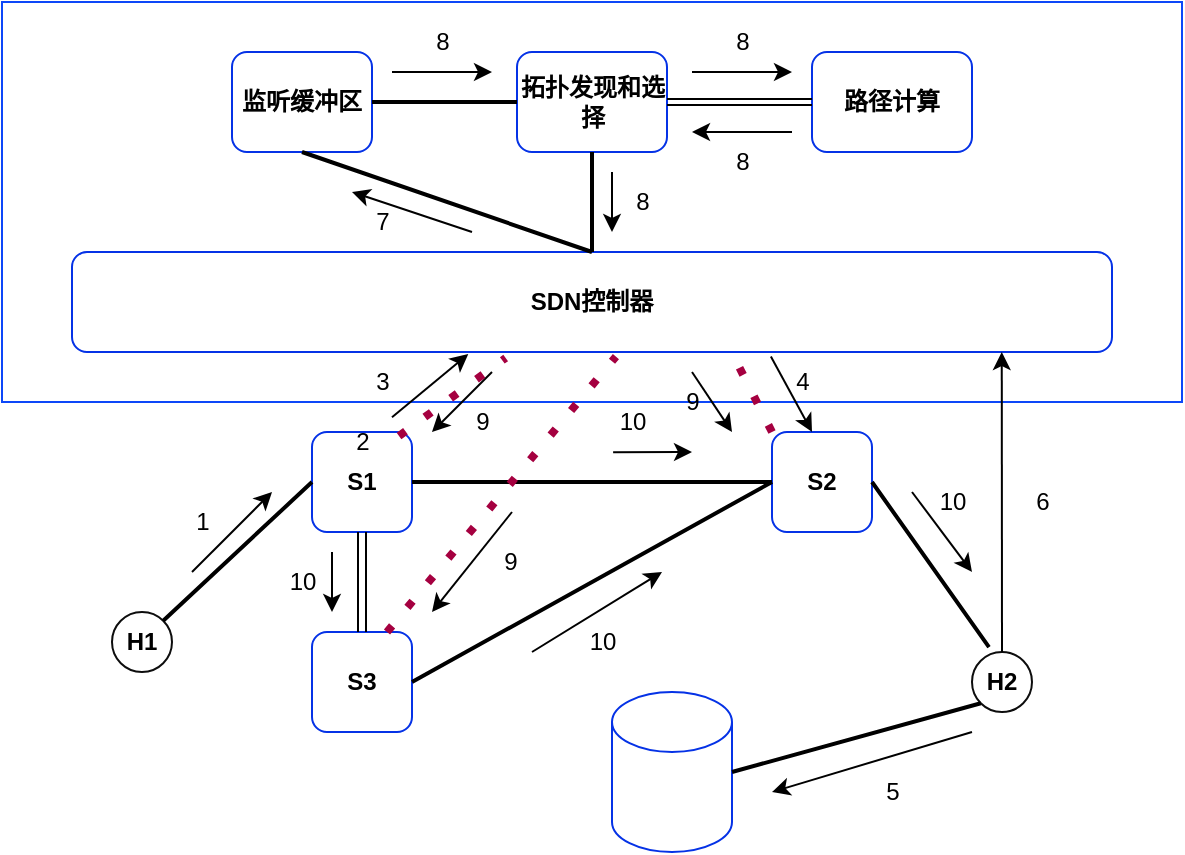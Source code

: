 <mxfile version="20.8.20" type="github">
  <diagram name="第 1 页" id="_-cEPPimM-bPHeNvY0Tm">
    <mxGraphModel dx="1127" dy="577" grid="1" gridSize="10" guides="1" tooltips="1" connect="1" arrows="1" fold="1" page="1" pageScale="1" pageWidth="827" pageHeight="1169" math="0" shadow="0">
      <root>
        <mxCell id="0" />
        <mxCell id="1" parent="0" />
        <mxCell id="IQGEfThaRfZfYVo38_s_-76" value="" style="verticalLabelPosition=bottom;verticalAlign=top;html=1;shape=mxgraph.basic.rect;fillColor2=none;strokeWidth=1;size=20;indent=5;fillStyle=auto;fillColor=none;strokeColor=#0d47f8;" vertex="1" parent="1">
          <mxGeometry x="145" y="55" width="590" height="200" as="geometry" />
        </mxCell>
        <mxCell id="IQGEfThaRfZfYVo38_s_-1" value="&lt;b&gt;监听缓冲区&lt;/b&gt;" style="rounded=1;whiteSpace=wrap;html=1;strokeColor=#0532e6;" vertex="1" parent="1">
          <mxGeometry x="260" y="80" width="70" height="50" as="geometry" />
        </mxCell>
        <mxCell id="IQGEfThaRfZfYVo38_s_-2" value="&lt;b&gt;拓扑发现和选择&lt;/b&gt;" style="rounded=1;whiteSpace=wrap;html=1;strokeColor=#0532e6;" vertex="1" parent="1">
          <mxGeometry x="402.5" y="80" width="75" height="50" as="geometry" />
        </mxCell>
        <mxCell id="IQGEfThaRfZfYVo38_s_-3" value="&lt;b&gt;路径计算&lt;/b&gt;" style="rounded=1;whiteSpace=wrap;html=1;strokeColor=#0532e6;" vertex="1" parent="1">
          <mxGeometry x="550" y="80" width="80" height="50" as="geometry" />
        </mxCell>
        <mxCell id="IQGEfThaRfZfYVo38_s_-4" value="&lt;b&gt;SDN控制器&lt;/b&gt;" style="rounded=1;whiteSpace=wrap;html=1;strokeColor=#0532e6;" vertex="1" parent="1">
          <mxGeometry x="180" y="180" width="520" height="50" as="geometry" />
        </mxCell>
        <mxCell id="IQGEfThaRfZfYVo38_s_-5" value="&lt;b&gt;S1&lt;/b&gt;" style="rounded=1;whiteSpace=wrap;html=1;strokeColor=#0532e6;" vertex="1" parent="1">
          <mxGeometry x="300" y="270" width="50" height="50" as="geometry" />
        </mxCell>
        <mxCell id="IQGEfThaRfZfYVo38_s_-6" value="&lt;b&gt;S3&lt;/b&gt;" style="rounded=1;whiteSpace=wrap;html=1;strokeColor=#0532e6;" vertex="1" parent="1">
          <mxGeometry x="300" y="370" width="50" height="50" as="geometry" />
        </mxCell>
        <mxCell id="IQGEfThaRfZfYVo38_s_-7" value="&lt;b&gt;S2&lt;/b&gt;" style="rounded=1;whiteSpace=wrap;html=1;strokeColor=#0532e6;" vertex="1" parent="1">
          <mxGeometry x="530" y="270" width="50" height="50" as="geometry" />
        </mxCell>
        <mxCell id="IQGEfThaRfZfYVo38_s_-9" value="" style="shape=cylinder3;whiteSpace=wrap;html=1;boundedLbl=1;backgroundOutline=1;size=15;strokeColor=#0532e6;rounded=1;" vertex="1" parent="1">
          <mxGeometry x="450" y="400" width="60" height="80" as="geometry" />
        </mxCell>
        <mxCell id="IQGEfThaRfZfYVo38_s_-11" value="&lt;b&gt;H1&lt;/b&gt;" style="ellipse;whiteSpace=wrap;html=1;aspect=fixed;strokeColor=#0d0d0d;rounded=1;gradientColor=none;" vertex="1" parent="1">
          <mxGeometry x="200" y="360" width="30" height="30" as="geometry" />
        </mxCell>
        <mxCell id="IQGEfThaRfZfYVo38_s_-12" value="&lt;b&gt;H2&lt;/b&gt;" style="ellipse;whiteSpace=wrap;html=1;aspect=fixed;strokeColor=#0d0d0d;rounded=1;" vertex="1" parent="1">
          <mxGeometry x="630" y="380" width="30" height="30" as="geometry" />
        </mxCell>
        <mxCell id="IQGEfThaRfZfYVo38_s_-16" value="" style="endArrow=none;html=1;rounded=0;shape=link;exitX=1;exitY=0.5;exitDx=0;exitDy=0;entryX=0;entryY=0.5;entryDx=0;entryDy=0;width=1;" edge="1" parent="1" source="IQGEfThaRfZfYVo38_s_-6" target="IQGEfThaRfZfYVo38_s_-7">
          <mxGeometry width="50" height="50" relative="1" as="geometry">
            <mxPoint x="390" y="350" as="sourcePoint" />
            <mxPoint x="440" y="300" as="targetPoint" />
          </mxGeometry>
        </mxCell>
        <mxCell id="IQGEfThaRfZfYVo38_s_-17" value="" style="endArrow=none;html=1;rounded=0;shape=link;exitX=1;exitY=0.5;exitDx=0;exitDy=0;entryX=0;entryY=0.5;entryDx=0;entryDy=0;width=-1;" edge="1" parent="1" source="IQGEfThaRfZfYVo38_s_-5" target="IQGEfThaRfZfYVo38_s_-7">
          <mxGeometry width="50" height="50" relative="1" as="geometry">
            <mxPoint x="360" y="405" as="sourcePoint" />
            <mxPoint x="540" y="305" as="targetPoint" />
          </mxGeometry>
        </mxCell>
        <mxCell id="IQGEfThaRfZfYVo38_s_-18" value="" style="endArrow=none;html=1;rounded=0;shape=link;exitX=0.5;exitY=1;exitDx=0;exitDy=0;" edge="1" parent="1" source="IQGEfThaRfZfYVo38_s_-5" target="IQGEfThaRfZfYVo38_s_-6">
          <mxGeometry width="50" height="50" relative="1" as="geometry">
            <mxPoint x="370" y="415" as="sourcePoint" />
            <mxPoint x="550" y="315" as="targetPoint" />
          </mxGeometry>
        </mxCell>
        <mxCell id="IQGEfThaRfZfYVo38_s_-19" value="" style="endArrow=none;html=1;rounded=0;shape=link;exitX=1;exitY=0;exitDx=0;exitDy=0;entryX=0;entryY=0.5;entryDx=0;entryDy=0;width=-1;" edge="1" parent="1" source="IQGEfThaRfZfYVo38_s_-11" target="IQGEfThaRfZfYVo38_s_-5">
          <mxGeometry width="50" height="50" relative="1" as="geometry">
            <mxPoint x="380" y="425" as="sourcePoint" />
            <mxPoint x="560" y="325" as="targetPoint" />
          </mxGeometry>
        </mxCell>
        <mxCell id="IQGEfThaRfZfYVo38_s_-20" value="" style="endArrow=none;html=1;rounded=0;shape=link;exitX=1;exitY=0.5;exitDx=0;exitDy=0;entryX=0;entryY=1;entryDx=0;entryDy=0;exitPerimeter=0;width=1;" edge="1" parent="1" source="IQGEfThaRfZfYVo38_s_-9" target="IQGEfThaRfZfYVo38_s_-12">
          <mxGeometry width="50" height="50" relative="1" as="geometry">
            <mxPoint x="390" y="435" as="sourcePoint" />
            <mxPoint x="570" y="335" as="targetPoint" />
          </mxGeometry>
        </mxCell>
        <mxCell id="IQGEfThaRfZfYVo38_s_-21" value="" style="endArrow=none;html=1;rounded=0;shape=link;exitX=1;exitY=0.5;exitDx=0;exitDy=0;entryX=0.283;entryY=-0.08;entryDx=0;entryDy=0;entryPerimeter=0;width=1;" edge="1" parent="1" source="IQGEfThaRfZfYVo38_s_-7" target="IQGEfThaRfZfYVo38_s_-12">
          <mxGeometry width="50" height="50" relative="1" as="geometry">
            <mxPoint x="400" y="445" as="sourcePoint" />
            <mxPoint x="580" y="345" as="targetPoint" />
          </mxGeometry>
        </mxCell>
        <mxCell id="IQGEfThaRfZfYVo38_s_-22" value="" style="endArrow=none;html=1;rounded=0;shape=link;exitX=0.5;exitY=0;exitDx=0;exitDy=0;entryX=0.5;entryY=1;entryDx=0;entryDy=0;width=-1;" edge="1" parent="1" source="IQGEfThaRfZfYVo38_s_-4" target="IQGEfThaRfZfYVo38_s_-1">
          <mxGeometry width="50" height="50" relative="1" as="geometry">
            <mxPoint x="410" y="455" as="sourcePoint" />
            <mxPoint x="590" y="355" as="targetPoint" />
          </mxGeometry>
        </mxCell>
        <mxCell id="IQGEfThaRfZfYVo38_s_-23" value="" style="endArrow=none;html=1;rounded=0;shape=link;exitX=1;exitY=0.5;exitDx=0;exitDy=0;entryX=0;entryY=0.5;entryDx=0;entryDy=0;width=-1;" edge="1" parent="1" source="IQGEfThaRfZfYVo38_s_-1" target="IQGEfThaRfZfYVo38_s_-2">
          <mxGeometry width="50" height="50" relative="1" as="geometry">
            <mxPoint x="420" y="465" as="sourcePoint" />
            <mxPoint x="600" y="365" as="targetPoint" />
          </mxGeometry>
        </mxCell>
        <mxCell id="IQGEfThaRfZfYVo38_s_-24" value="" style="endArrow=none;html=1;rounded=0;shape=link;entryX=0;entryY=0.5;entryDx=0;entryDy=0;exitX=1;exitY=0.5;exitDx=0;exitDy=0;width=-3;" edge="1" parent="1" source="IQGEfThaRfZfYVo38_s_-2" target="IQGEfThaRfZfYVo38_s_-3">
          <mxGeometry width="50" height="50" relative="1" as="geometry">
            <mxPoint x="480" y="105" as="sourcePoint" />
            <mxPoint x="390" y="115" as="targetPoint" />
          </mxGeometry>
        </mxCell>
        <mxCell id="IQGEfThaRfZfYVo38_s_-25" value="" style="endArrow=none;html=1;rounded=0;shape=link;exitX=0.5;exitY=1;exitDx=0;exitDy=0;width=-1;" edge="1" parent="1" source="IQGEfThaRfZfYVo38_s_-2">
          <mxGeometry width="50" height="50" relative="1" as="geometry">
            <mxPoint x="310" y="125" as="sourcePoint" />
            <mxPoint x="440" y="180" as="targetPoint" />
          </mxGeometry>
        </mxCell>
        <mxCell id="IQGEfThaRfZfYVo38_s_-27" value="" style="endArrow=classic;html=1;rounded=0;" edge="1" parent="1">
          <mxGeometry width="50" height="50" relative="1" as="geometry">
            <mxPoint x="240" y="340" as="sourcePoint" />
            <mxPoint x="280" y="300" as="targetPoint" />
          </mxGeometry>
        </mxCell>
        <mxCell id="IQGEfThaRfZfYVo38_s_-28" value="" style="endArrow=classic;html=1;rounded=0;entryX=0.381;entryY=1.021;entryDx=0;entryDy=0;entryPerimeter=0;" edge="1" parent="1" source="IQGEfThaRfZfYVo38_s_-46" target="IQGEfThaRfZfYVo38_s_-4">
          <mxGeometry width="50" height="50" relative="1" as="geometry">
            <mxPoint x="350" y="270" as="sourcePoint" />
            <mxPoint x="410" y="230" as="targetPoint" />
          </mxGeometry>
        </mxCell>
        <mxCell id="IQGEfThaRfZfYVo38_s_-29" value="" style="endArrow=classic;html=1;rounded=0;" edge="1" parent="1">
          <mxGeometry width="50" height="50" relative="1" as="geometry">
            <mxPoint x="410" y="380" as="sourcePoint" />
            <mxPoint x="475" y="340" as="targetPoint" />
          </mxGeometry>
        </mxCell>
        <mxCell id="IQGEfThaRfZfYVo38_s_-30" value="" style="endArrow=classic;html=1;rounded=0;" edge="1" parent="1">
          <mxGeometry width="50" height="50" relative="1" as="geometry">
            <mxPoint x="600" y="300" as="sourcePoint" />
            <mxPoint x="630" y="340" as="targetPoint" />
          </mxGeometry>
        </mxCell>
        <mxCell id="IQGEfThaRfZfYVo38_s_-31" value="" style="endArrow=classic;html=1;rounded=0;exitX=0.672;exitY=1.046;exitDx=0;exitDy=0;exitPerimeter=0;" edge="1" parent="1" source="IQGEfThaRfZfYVo38_s_-4">
          <mxGeometry width="50" height="50" relative="1" as="geometry">
            <mxPoint x="500" y="240" as="sourcePoint" />
            <mxPoint x="550" y="270" as="targetPoint" />
          </mxGeometry>
        </mxCell>
        <mxCell id="IQGEfThaRfZfYVo38_s_-32" value="" style="endArrow=classic;html=1;rounded=0;entryX=0.894;entryY=1;entryDx=0;entryDy=0;entryPerimeter=0;exitX=0.5;exitY=0;exitDx=0;exitDy=0;" edge="1" parent="1" source="IQGEfThaRfZfYVo38_s_-12" target="IQGEfThaRfZfYVo38_s_-4">
          <mxGeometry width="50" height="50" relative="1" as="geometry">
            <mxPoint x="610" y="300" as="sourcePoint" />
            <mxPoint x="660" y="340" as="targetPoint" />
          </mxGeometry>
        </mxCell>
        <mxCell id="IQGEfThaRfZfYVo38_s_-33" value="" style="endArrow=classic;html=1;rounded=0;" edge="1" parent="1">
          <mxGeometry width="50" height="50" relative="1" as="geometry">
            <mxPoint x="630" y="420" as="sourcePoint" />
            <mxPoint x="530" y="450" as="targetPoint" />
          </mxGeometry>
        </mxCell>
        <mxCell id="IQGEfThaRfZfYVo38_s_-34" value="" style="endArrow=classic;html=1;rounded=0;" edge="1" parent="1">
          <mxGeometry width="50" height="50" relative="1" as="geometry">
            <mxPoint x="380" y="170" as="sourcePoint" />
            <mxPoint x="320" y="150" as="targetPoint" />
          </mxGeometry>
        </mxCell>
        <mxCell id="IQGEfThaRfZfYVo38_s_-35" value="" style="endArrow=classic;html=1;rounded=0;" edge="1" parent="1">
          <mxGeometry width="50" height="50" relative="1" as="geometry">
            <mxPoint x="340" y="90" as="sourcePoint" />
            <mxPoint x="390" y="90" as="targetPoint" />
          </mxGeometry>
        </mxCell>
        <mxCell id="IQGEfThaRfZfYVo38_s_-36" value="" style="endArrow=classic;html=1;rounded=0;" edge="1" parent="1">
          <mxGeometry width="50" height="50" relative="1" as="geometry">
            <mxPoint x="490" y="90" as="sourcePoint" />
            <mxPoint x="540" y="90" as="targetPoint" />
          </mxGeometry>
        </mxCell>
        <mxCell id="IQGEfThaRfZfYVo38_s_-37" value="" style="endArrow=classic;html=1;rounded=0;" edge="1" parent="1">
          <mxGeometry width="50" height="50" relative="1" as="geometry">
            <mxPoint x="540" y="120" as="sourcePoint" />
            <mxPoint x="490" y="120" as="targetPoint" />
          </mxGeometry>
        </mxCell>
        <mxCell id="IQGEfThaRfZfYVo38_s_-38" value="" style="endArrow=classic;html=1;rounded=0;" edge="1" parent="1">
          <mxGeometry width="50" height="50" relative="1" as="geometry">
            <mxPoint x="450" y="140" as="sourcePoint" />
            <mxPoint x="450" y="170" as="targetPoint" />
          </mxGeometry>
        </mxCell>
        <mxCell id="IQGEfThaRfZfYVo38_s_-39" value="" style="endArrow=classic;html=1;rounded=0;" edge="1" parent="1">
          <mxGeometry width="50" height="50" relative="1" as="geometry">
            <mxPoint x="310" y="330" as="sourcePoint" />
            <mxPoint x="310" y="360" as="targetPoint" />
          </mxGeometry>
        </mxCell>
        <mxCell id="IQGEfThaRfZfYVo38_s_-41" value="" style="endArrow=classic;html=1;rounded=0;exitX=0.264;exitY=1.006;exitDx=0;exitDy=0;exitPerimeter=0;" edge="1" parent="1" source="IQGEfThaRfZfYVo38_s_-50">
          <mxGeometry width="50" height="50" relative="1" as="geometry">
            <mxPoint x="390" y="280" as="sourcePoint" />
            <mxPoint x="490" y="280" as="targetPoint" />
            <Array as="points" />
          </mxGeometry>
        </mxCell>
        <mxCell id="IQGEfThaRfZfYVo38_s_-44" value="1" style="text;html=1;align=center;verticalAlign=middle;resizable=0;points=[];autosize=1;strokeColor=none;fillColor=none;" vertex="1" parent="1">
          <mxGeometry x="230" y="300" width="30" height="30" as="geometry" />
        </mxCell>
        <mxCell id="IQGEfThaRfZfYVo38_s_-45" value="3" style="text;html=1;align=center;verticalAlign=middle;resizable=0;points=[];autosize=1;strokeColor=none;fillColor=none;" vertex="1" parent="1">
          <mxGeometry x="320" y="230" width="30" height="30" as="geometry" />
        </mxCell>
        <mxCell id="IQGEfThaRfZfYVo38_s_-46" value="2" style="text;html=1;align=center;verticalAlign=middle;resizable=0;points=[];autosize=1;strokeColor=none;fillColor=none;" vertex="1" parent="1">
          <mxGeometry x="310" y="260" width="30" height="30" as="geometry" />
        </mxCell>
        <mxCell id="IQGEfThaRfZfYVo38_s_-47" value="4" style="text;html=1;align=center;verticalAlign=middle;resizable=0;points=[];autosize=1;strokeColor=none;fillColor=none;" vertex="1" parent="1">
          <mxGeometry x="530" y="230" width="30" height="30" as="geometry" />
        </mxCell>
        <mxCell id="IQGEfThaRfZfYVo38_s_-48" value="8" style="text;html=1;align=center;verticalAlign=middle;resizable=0;points=[];autosize=1;strokeColor=none;fillColor=none;" vertex="1" parent="1">
          <mxGeometry x="350" y="60" width="30" height="30" as="geometry" />
        </mxCell>
        <mxCell id="IQGEfThaRfZfYVo38_s_-49" value="7" style="text;html=1;align=center;verticalAlign=middle;resizable=0;points=[];autosize=1;strokeColor=none;fillColor=none;" vertex="1" parent="1">
          <mxGeometry x="320" y="150" width="30" height="30" as="geometry" />
        </mxCell>
        <mxCell id="IQGEfThaRfZfYVo38_s_-50" value="10" style="text;html=1;align=center;verticalAlign=middle;resizable=0;points=[];autosize=1;strokeColor=none;fillColor=none;" vertex="1" parent="1">
          <mxGeometry x="440" y="250" width="40" height="30" as="geometry" />
        </mxCell>
        <mxCell id="IQGEfThaRfZfYVo38_s_-51" value="10" style="text;html=1;align=center;verticalAlign=middle;resizable=0;points=[];autosize=1;strokeColor=none;fillColor=none;" vertex="1" parent="1">
          <mxGeometry x="275" y="330" width="40" height="30" as="geometry" />
        </mxCell>
        <mxCell id="IQGEfThaRfZfYVo38_s_-52" value="10" style="text;html=1;align=center;verticalAlign=middle;resizable=0;points=[];autosize=1;strokeColor=none;fillColor=none;" vertex="1" parent="1">
          <mxGeometry x="425" y="360" width="40" height="30" as="geometry" />
        </mxCell>
        <mxCell id="IQGEfThaRfZfYVo38_s_-53" value="5" style="text;html=1;align=center;verticalAlign=middle;resizable=0;points=[];autosize=1;strokeColor=none;fillColor=none;" vertex="1" parent="1">
          <mxGeometry x="575" y="435" width="30" height="30" as="geometry" />
        </mxCell>
        <mxCell id="IQGEfThaRfZfYVo38_s_-54" value="6" style="text;html=1;align=center;verticalAlign=middle;resizable=0;points=[];autosize=1;strokeColor=none;fillColor=none;" vertex="1" parent="1">
          <mxGeometry x="650" y="290" width="30" height="30" as="geometry" />
        </mxCell>
        <mxCell id="IQGEfThaRfZfYVo38_s_-55" value="10" style="text;html=1;align=center;verticalAlign=middle;resizable=0;points=[];autosize=1;strokeColor=none;fillColor=none;" vertex="1" parent="1">
          <mxGeometry x="600" y="290" width="40" height="30" as="geometry" />
        </mxCell>
        <mxCell id="IQGEfThaRfZfYVo38_s_-56" value="8" style="text;html=1;align=center;verticalAlign=middle;resizable=0;points=[];autosize=1;strokeColor=none;fillColor=none;" vertex="1" parent="1">
          <mxGeometry x="500" y="120" width="30" height="30" as="geometry" />
        </mxCell>
        <mxCell id="IQGEfThaRfZfYVo38_s_-57" value="8" style="text;html=1;align=center;verticalAlign=middle;resizable=0;points=[];autosize=1;strokeColor=none;fillColor=none;" vertex="1" parent="1">
          <mxGeometry x="500" y="60" width="30" height="30" as="geometry" />
        </mxCell>
        <mxCell id="IQGEfThaRfZfYVo38_s_-58" value="8" style="text;html=1;align=center;verticalAlign=middle;resizable=0;points=[];autosize=1;strokeColor=none;fillColor=none;" vertex="1" parent="1">
          <mxGeometry x="450" y="140" width="30" height="30" as="geometry" />
        </mxCell>
        <mxCell id="IQGEfThaRfZfYVo38_s_-60" value="" style="endArrow=none;dashed=1;html=1;dashPattern=1 3;strokeWidth=4;rounded=0;entryX=0.634;entryY=0.996;entryDx=0;entryDy=0;exitX=0;exitY=0;exitDx=0;exitDy=0;fillColor=#d80073;strokeColor=#A50040;entryPerimeter=0;" edge="1" parent="1" source="IQGEfThaRfZfYVo38_s_-7" target="IQGEfThaRfZfYVo38_s_-4">
          <mxGeometry width="50" height="50" relative="1" as="geometry">
            <mxPoint x="360" y="293" as="sourcePoint" />
            <mxPoint x="440" y="240" as="targetPoint" />
          </mxGeometry>
        </mxCell>
        <mxCell id="IQGEfThaRfZfYVo38_s_-62" value="" style="endArrow=none;dashed=1;html=1;dashPattern=1 3;strokeWidth=4;rounded=0;exitX=0.75;exitY=0;exitDx=0;exitDy=0;fillColor=#d80073;strokeColor=#A50040;entryX=0.523;entryY=1.046;entryDx=0;entryDy=0;entryPerimeter=0;" edge="1" parent="1" source="IQGEfThaRfZfYVo38_s_-6" target="IQGEfThaRfZfYVo38_s_-4">
          <mxGeometry width="50" height="50" relative="1" as="geometry">
            <mxPoint x="370" y="303" as="sourcePoint" />
            <mxPoint x="430" y="240" as="targetPoint" />
          </mxGeometry>
        </mxCell>
        <mxCell id="IQGEfThaRfZfYVo38_s_-64" value="" style="endArrow=classic;html=1;rounded=0;" edge="1" parent="1">
          <mxGeometry width="50" height="50" relative="1" as="geometry">
            <mxPoint x="390" y="240" as="sourcePoint" />
            <mxPoint x="360" y="270" as="targetPoint" />
          </mxGeometry>
        </mxCell>
        <mxCell id="IQGEfThaRfZfYVo38_s_-68" value="" style="endArrow=none;dashed=1;html=1;dashPattern=1 3;strokeWidth=4;rounded=0;entryX=0.417;entryY=1.059;entryDx=0;entryDy=0;exitX=1.117;exitY=0.4;exitDx=0;exitDy=0;fillColor=#d80073;strokeColor=#A50040;entryPerimeter=0;exitPerimeter=0;" edge="1" parent="1" source="IQGEfThaRfZfYVo38_s_-46" target="IQGEfThaRfZfYVo38_s_-4">
          <mxGeometry width="50" height="50" relative="1" as="geometry">
            <mxPoint x="540" y="280" as="sourcePoint" />
            <mxPoint x="512" y="240" as="targetPoint" />
          </mxGeometry>
        </mxCell>
        <mxCell id="IQGEfThaRfZfYVo38_s_-69" value="" style="endArrow=classic;html=1;rounded=0;" edge="1" parent="1">
          <mxGeometry width="50" height="50" relative="1" as="geometry">
            <mxPoint x="490" y="240" as="sourcePoint" />
            <mxPoint x="510" y="270" as="targetPoint" />
          </mxGeometry>
        </mxCell>
        <mxCell id="IQGEfThaRfZfYVo38_s_-70" value="" style="endArrow=classic;html=1;rounded=0;startArrow=none;" edge="1" parent="1">
          <mxGeometry width="50" height="50" relative="1" as="geometry">
            <mxPoint x="400" y="310" as="sourcePoint" />
            <mxPoint x="360" y="360" as="targetPoint" />
          </mxGeometry>
        </mxCell>
        <mxCell id="IQGEfThaRfZfYVo38_s_-72" value="9" style="text;html=1;align=center;verticalAlign=middle;resizable=0;points=[];autosize=1;strokeColor=none;fillColor=none;" vertex="1" parent="1">
          <mxGeometry x="475" y="240" width="30" height="30" as="geometry" />
        </mxCell>
        <mxCell id="IQGEfThaRfZfYVo38_s_-73" value="9" style="text;html=1;align=center;verticalAlign=middle;resizable=0;points=[];autosize=1;strokeColor=none;fillColor=none;" vertex="1" parent="1">
          <mxGeometry x="370" y="250" width="30" height="30" as="geometry" />
        </mxCell>
        <mxCell id="IQGEfThaRfZfYVo38_s_-74" value="" style="endArrow=none;html=1;rounded=0;" edge="1" parent="1">
          <mxGeometry width="50" height="50" relative="1" as="geometry">
            <mxPoint x="400" y="310" as="sourcePoint" />
            <mxPoint x="400" y="310" as="targetPoint" />
          </mxGeometry>
        </mxCell>
        <mxCell id="IQGEfThaRfZfYVo38_s_-75" value="9" style="text;html=1;align=center;verticalAlign=middle;resizable=0;points=[];autosize=1;strokeColor=none;fillColor=none;" vertex="1" parent="1">
          <mxGeometry x="384" y="320" width="30" height="30" as="geometry" />
        </mxCell>
      </root>
    </mxGraphModel>
  </diagram>
</mxfile>
